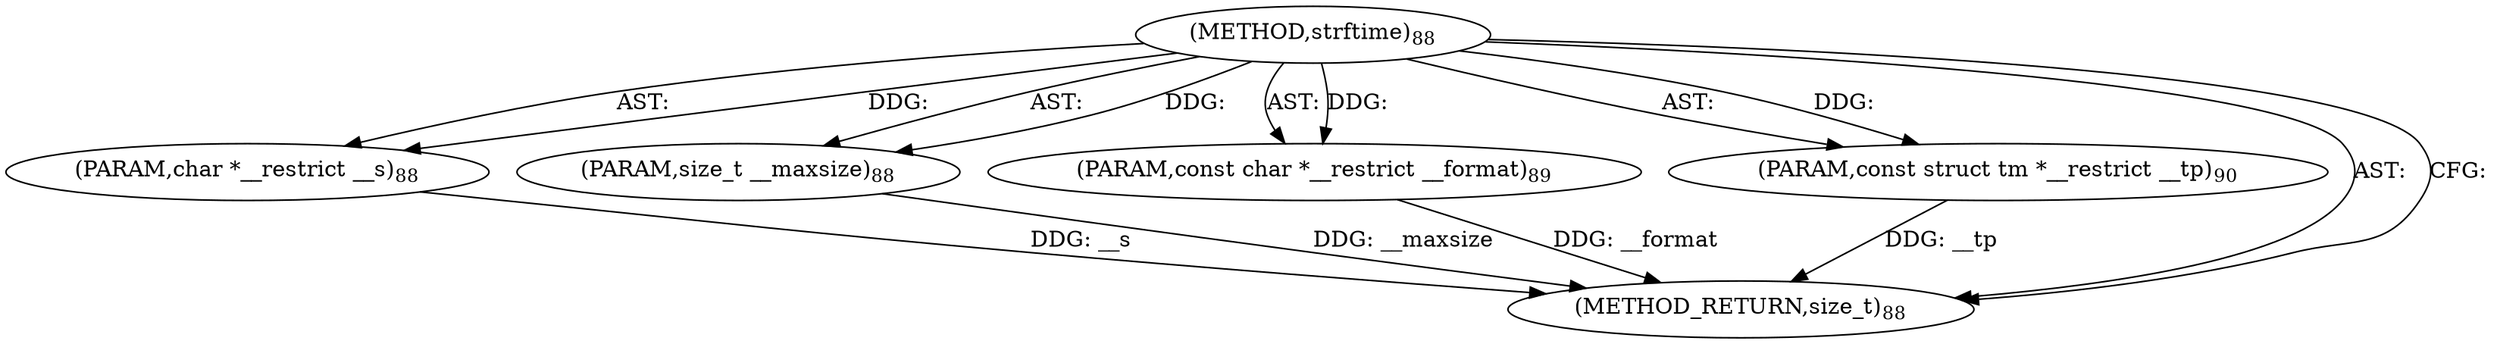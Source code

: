 digraph "strftime" {  
"7901" [label = <(METHOD,strftime)<SUB>88</SUB>> ]
"7902" [label = <(PARAM,char *__restrict __s)<SUB>88</SUB>> ]
"7903" [label = <(PARAM,size_t __maxsize)<SUB>88</SUB>> ]
"7904" [label = <(PARAM,const char *__restrict __format)<SUB>89</SUB>> ]
"7905" [label = <(PARAM,const struct tm *__restrict __tp)<SUB>90</SUB>> ]
"7906" [label = <(METHOD_RETURN,size_t)<SUB>88</SUB>> ]
  "7901" -> "7902"  [ label = "AST: "] 
  "7901" -> "7903"  [ label = "AST: "] 
  "7901" -> "7904"  [ label = "AST: "] 
  "7901" -> "7905"  [ label = "AST: "] 
  "7901" -> "7906"  [ label = "AST: "] 
  "7901" -> "7906"  [ label = "CFG: "] 
  "7902" -> "7906"  [ label = "DDG: __s"] 
  "7903" -> "7906"  [ label = "DDG: __maxsize"] 
  "7904" -> "7906"  [ label = "DDG: __format"] 
  "7905" -> "7906"  [ label = "DDG: __tp"] 
  "7901" -> "7902"  [ label = "DDG: "] 
  "7901" -> "7903"  [ label = "DDG: "] 
  "7901" -> "7904"  [ label = "DDG: "] 
  "7901" -> "7905"  [ label = "DDG: "] 
}
